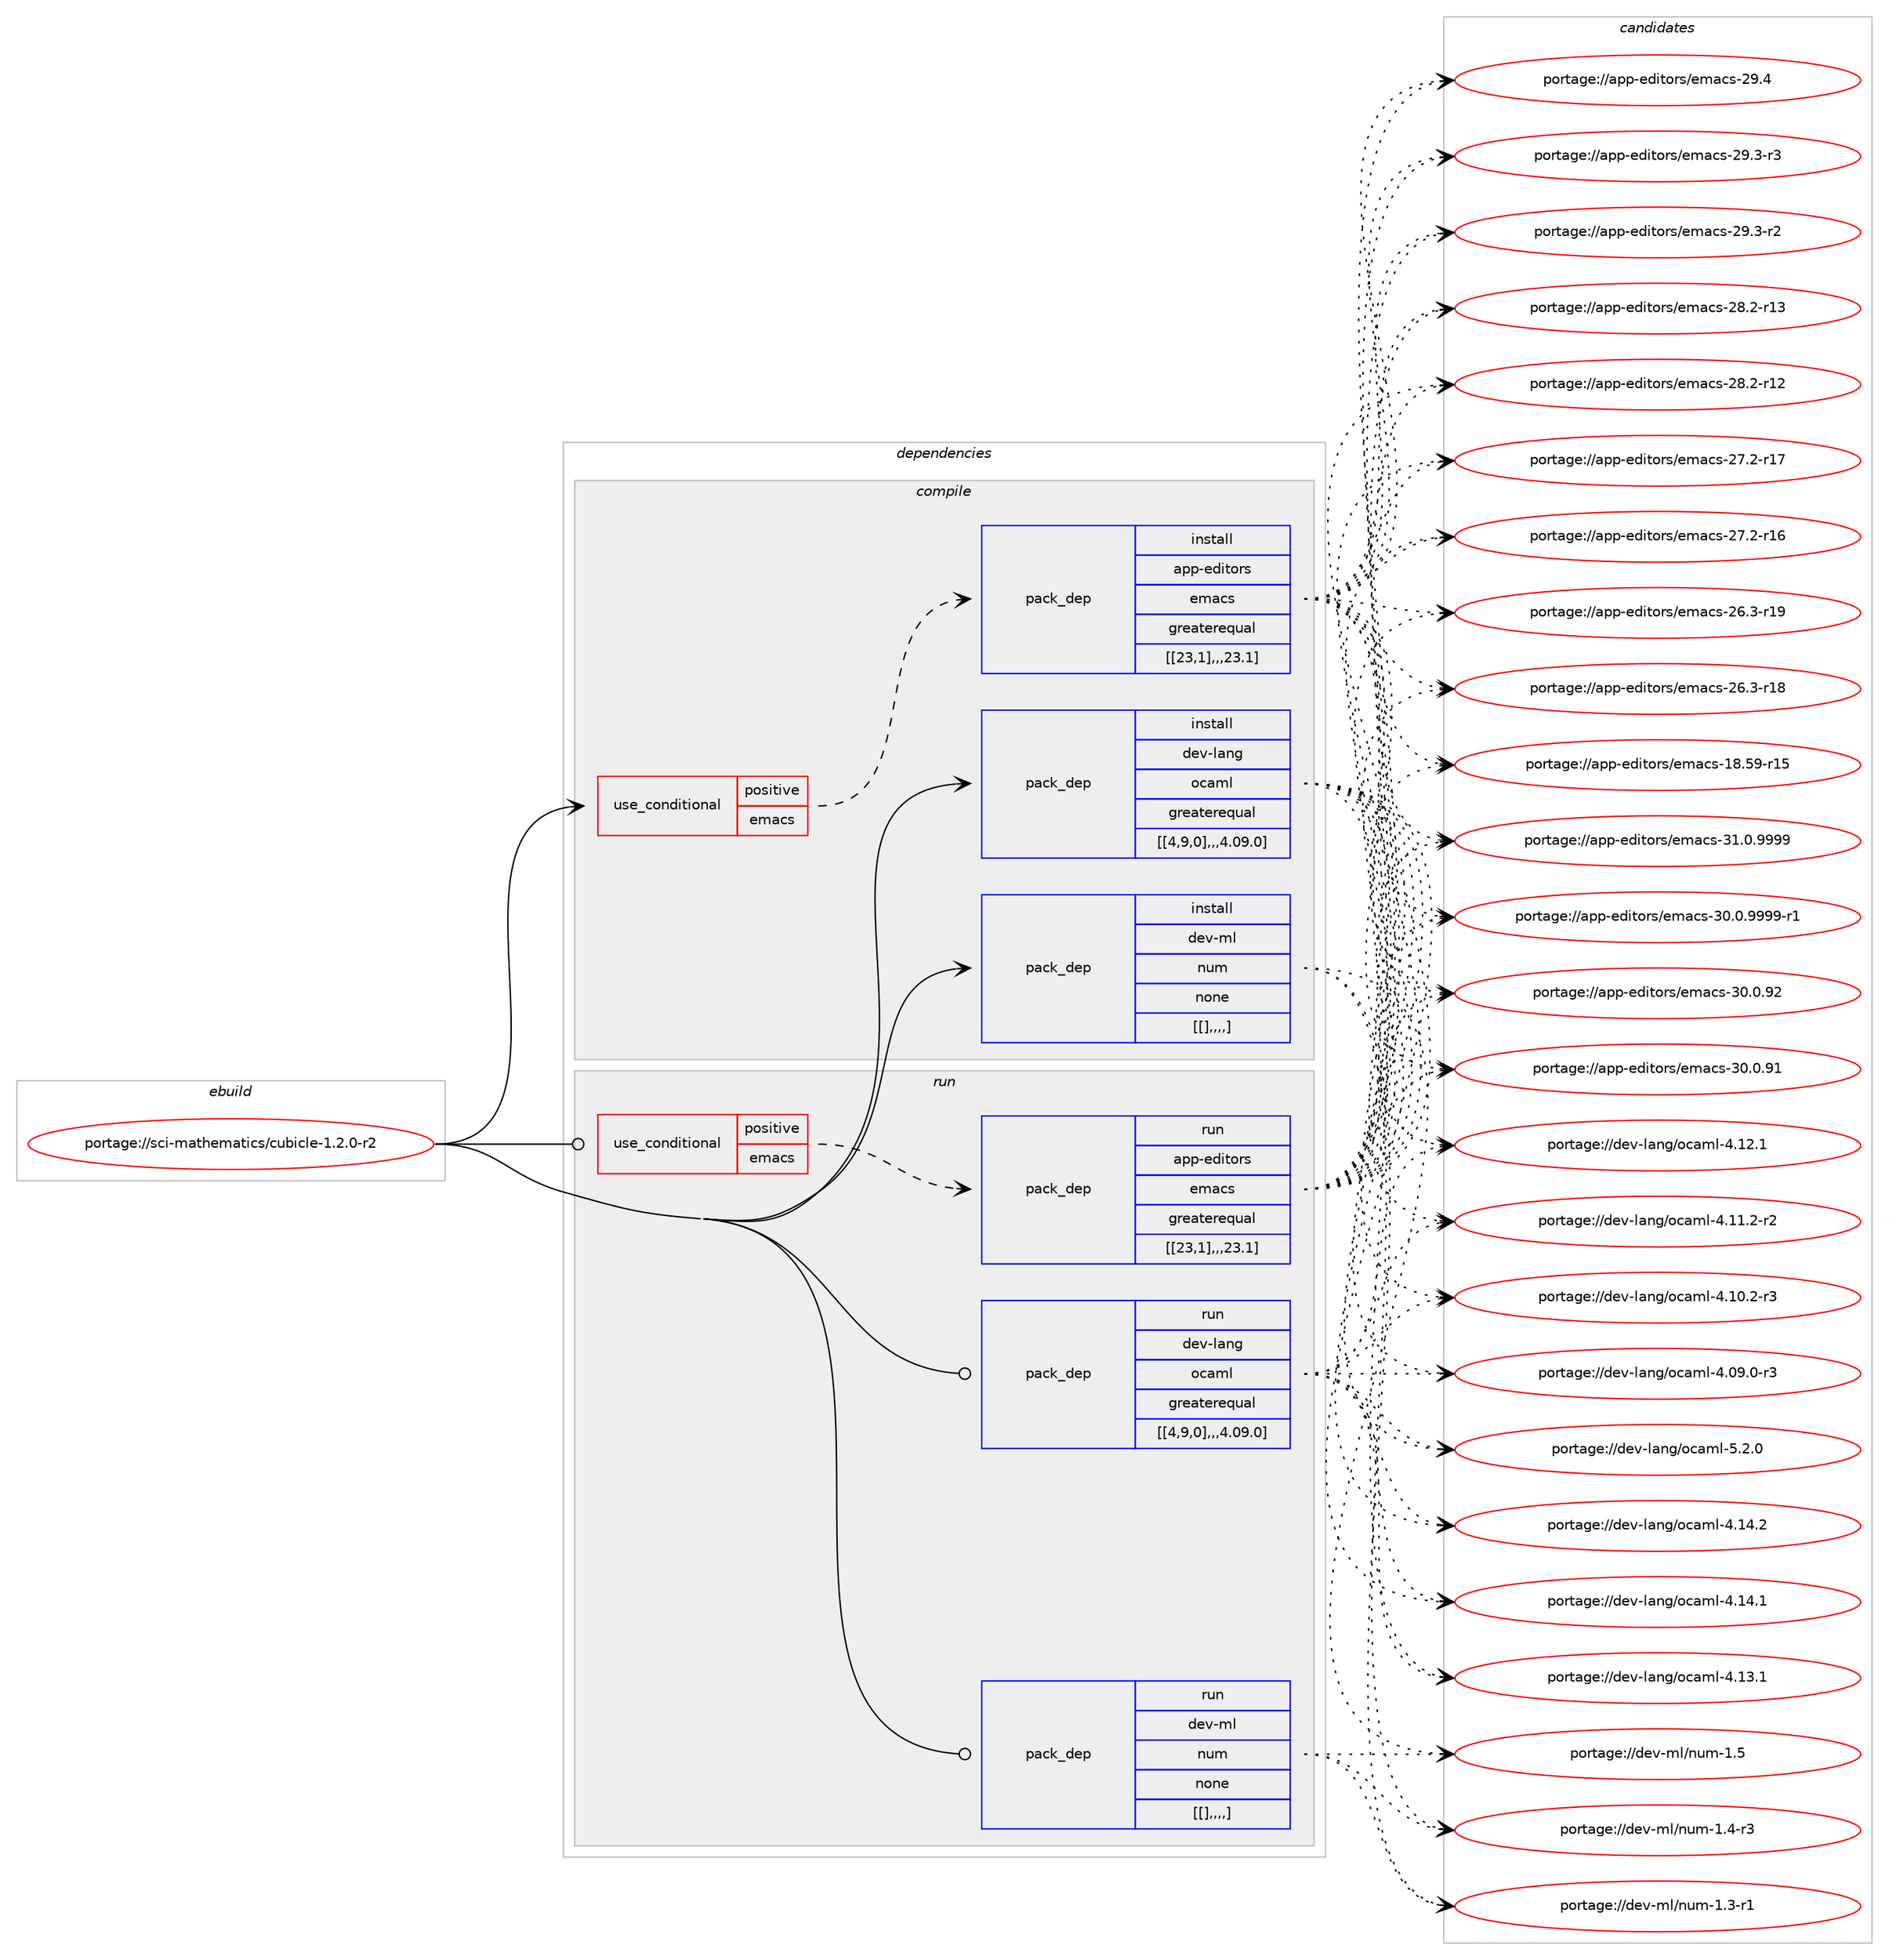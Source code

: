 digraph prolog {

# *************
# Graph options
# *************

newrank=true;
concentrate=true;
compound=true;
graph [rankdir=LR,fontname=Helvetica,fontsize=10,ranksep=1.5];#, ranksep=2.5, nodesep=0.2];
edge  [arrowhead=vee];
node  [fontname=Helvetica,fontsize=10];

# **********
# The ebuild
# **********

subgraph cluster_leftcol {
color=gray;
label=<<i>ebuild</i>>;
id [label="portage://sci-mathematics/cubicle-1.2.0-r2", color=red, width=4, href="../sci-mathematics/cubicle-1.2.0-r2.svg"];
}

# ****************
# The dependencies
# ****************

subgraph cluster_midcol {
color=gray;
label=<<i>dependencies</i>>;
subgraph cluster_compile {
fillcolor="#eeeeee";
style=filled;
label=<<i>compile</i>>;
subgraph cond114168 {
dependency429445 [label=<<TABLE BORDER="0" CELLBORDER="1" CELLSPACING="0" CELLPADDING="4"><TR><TD ROWSPAN="3" CELLPADDING="10">use_conditional</TD></TR><TR><TD>positive</TD></TR><TR><TD>emacs</TD></TR></TABLE>>, shape=none, color=red];
subgraph pack312146 {
dependency429462 [label=<<TABLE BORDER="0" CELLBORDER="1" CELLSPACING="0" CELLPADDING="4" WIDTH="220"><TR><TD ROWSPAN="6" CELLPADDING="30">pack_dep</TD></TR><TR><TD WIDTH="110">install</TD></TR><TR><TD>app-editors</TD></TR><TR><TD>emacs</TD></TR><TR><TD>greaterequal</TD></TR><TR><TD>[[23,1],,,23.1]</TD></TR></TABLE>>, shape=none, color=blue];
}
dependency429445:e -> dependency429462:w [weight=20,style="dashed",arrowhead="vee"];
}
id:e -> dependency429445:w [weight=20,style="solid",arrowhead="vee"];
subgraph pack312151 {
dependency429463 [label=<<TABLE BORDER="0" CELLBORDER="1" CELLSPACING="0" CELLPADDING="4" WIDTH="220"><TR><TD ROWSPAN="6" CELLPADDING="30">pack_dep</TD></TR><TR><TD WIDTH="110">install</TD></TR><TR><TD>dev-lang</TD></TR><TR><TD>ocaml</TD></TR><TR><TD>greaterequal</TD></TR><TR><TD>[[4,9,0],,,4.09.0]</TD></TR></TABLE>>, shape=none, color=blue];
}
id:e -> dependency429463:w [weight=20,style="solid",arrowhead="vee"];
subgraph pack312162 {
dependency429483 [label=<<TABLE BORDER="0" CELLBORDER="1" CELLSPACING="0" CELLPADDING="4" WIDTH="220"><TR><TD ROWSPAN="6" CELLPADDING="30">pack_dep</TD></TR><TR><TD WIDTH="110">install</TD></TR><TR><TD>dev-ml</TD></TR><TR><TD>num</TD></TR><TR><TD>none</TD></TR><TR><TD>[[],,,,]</TD></TR></TABLE>>, shape=none, color=blue];
}
id:e -> dependency429483:w [weight=20,style="solid",arrowhead="vee"];
}
subgraph cluster_compileandrun {
fillcolor="#eeeeee";
style=filled;
label=<<i>compile and run</i>>;
}
subgraph cluster_run {
fillcolor="#eeeeee";
style=filled;
label=<<i>run</i>>;
subgraph cond114191 {
dependency429534 [label=<<TABLE BORDER="0" CELLBORDER="1" CELLSPACING="0" CELLPADDING="4"><TR><TD ROWSPAN="3" CELLPADDING="10">use_conditional</TD></TR><TR><TD>positive</TD></TR><TR><TD>emacs</TD></TR></TABLE>>, shape=none, color=red];
subgraph pack312199 {
dependency429537 [label=<<TABLE BORDER="0" CELLBORDER="1" CELLSPACING="0" CELLPADDING="4" WIDTH="220"><TR><TD ROWSPAN="6" CELLPADDING="30">pack_dep</TD></TR><TR><TD WIDTH="110">run</TD></TR><TR><TD>app-editors</TD></TR><TR><TD>emacs</TD></TR><TR><TD>greaterequal</TD></TR><TR><TD>[[23,1],,,23.1]</TD></TR></TABLE>>, shape=none, color=blue];
}
dependency429534:e -> dependency429537:w [weight=20,style="dashed",arrowhead="vee"];
}
id:e -> dependency429534:w [weight=20,style="solid",arrowhead="odot"];
subgraph pack312246 {
dependency429602 [label=<<TABLE BORDER="0" CELLBORDER="1" CELLSPACING="0" CELLPADDING="4" WIDTH="220"><TR><TD ROWSPAN="6" CELLPADDING="30">pack_dep</TD></TR><TR><TD WIDTH="110">run</TD></TR><TR><TD>dev-lang</TD></TR><TR><TD>ocaml</TD></TR><TR><TD>greaterequal</TD></TR><TR><TD>[[4,9,0],,,4.09.0]</TD></TR></TABLE>>, shape=none, color=blue];
}
id:e -> dependency429602:w [weight=20,style="solid",arrowhead="odot"];
subgraph pack312249 {
dependency429605 [label=<<TABLE BORDER="0" CELLBORDER="1" CELLSPACING="0" CELLPADDING="4" WIDTH="220"><TR><TD ROWSPAN="6" CELLPADDING="30">pack_dep</TD></TR><TR><TD WIDTH="110">run</TD></TR><TR><TD>dev-ml</TD></TR><TR><TD>num</TD></TR><TR><TD>none</TD></TR><TR><TD>[[],,,,]</TD></TR></TABLE>>, shape=none, color=blue];
}
id:e -> dependency429605:w [weight=20,style="solid",arrowhead="odot"];
}
}

# **************
# The candidates
# **************

subgraph cluster_choices {
rank=same;
color=gray;
label=<<i>candidates</i>>;

subgraph choice311155 {
color=black;
nodesep=1;
choice971121124510110010511611111411547101109979911545514946484657575757 [label="portage://app-editors/emacs-31.0.9999", color=red, width=4,href="../app-editors/emacs-31.0.9999.svg"];
choice9711211245101100105116111114115471011099799115455148464846575757574511449 [label="portage://app-editors/emacs-30.0.9999-r1", color=red, width=4,href="../app-editors/emacs-30.0.9999-r1.svg"];
choice97112112451011001051161111141154710110997991154551484648465750 [label="portage://app-editors/emacs-30.0.92", color=red, width=4,href="../app-editors/emacs-30.0.92.svg"];
choice97112112451011001051161111141154710110997991154551484648465749 [label="portage://app-editors/emacs-30.0.91", color=red, width=4,href="../app-editors/emacs-30.0.91.svg"];
choice97112112451011001051161111141154710110997991154550574652 [label="portage://app-editors/emacs-29.4", color=red, width=4,href="../app-editors/emacs-29.4.svg"];
choice971121124510110010511611111411547101109979911545505746514511451 [label="portage://app-editors/emacs-29.3-r3", color=red, width=4,href="../app-editors/emacs-29.3-r3.svg"];
choice971121124510110010511611111411547101109979911545505746514511450 [label="portage://app-editors/emacs-29.3-r2", color=red, width=4,href="../app-editors/emacs-29.3-r2.svg"];
choice97112112451011001051161111141154710110997991154550564650451144951 [label="portage://app-editors/emacs-28.2-r13", color=red, width=4,href="../app-editors/emacs-28.2-r13.svg"];
choice97112112451011001051161111141154710110997991154550564650451144950 [label="portage://app-editors/emacs-28.2-r12", color=red, width=4,href="../app-editors/emacs-28.2-r12.svg"];
choice97112112451011001051161111141154710110997991154550554650451144955 [label="portage://app-editors/emacs-27.2-r17", color=red, width=4,href="../app-editors/emacs-27.2-r17.svg"];
choice97112112451011001051161111141154710110997991154550554650451144954 [label="portage://app-editors/emacs-27.2-r16", color=red, width=4,href="../app-editors/emacs-27.2-r16.svg"];
choice97112112451011001051161111141154710110997991154550544651451144957 [label="portage://app-editors/emacs-26.3-r19", color=red, width=4,href="../app-editors/emacs-26.3-r19.svg"];
choice97112112451011001051161111141154710110997991154550544651451144956 [label="portage://app-editors/emacs-26.3-r18", color=red, width=4,href="../app-editors/emacs-26.3-r18.svg"];
choice9711211245101100105116111114115471011099799115454956465357451144953 [label="portage://app-editors/emacs-18.59-r15", color=red, width=4,href="../app-editors/emacs-18.59-r15.svg"];
dependency429462:e -> choice971121124510110010511611111411547101109979911545514946484657575757:w [style=dotted,weight="100"];
dependency429462:e -> choice9711211245101100105116111114115471011099799115455148464846575757574511449:w [style=dotted,weight="100"];
dependency429462:e -> choice97112112451011001051161111141154710110997991154551484648465750:w [style=dotted,weight="100"];
dependency429462:e -> choice97112112451011001051161111141154710110997991154551484648465749:w [style=dotted,weight="100"];
dependency429462:e -> choice97112112451011001051161111141154710110997991154550574652:w [style=dotted,weight="100"];
dependency429462:e -> choice971121124510110010511611111411547101109979911545505746514511451:w [style=dotted,weight="100"];
dependency429462:e -> choice971121124510110010511611111411547101109979911545505746514511450:w [style=dotted,weight="100"];
dependency429462:e -> choice97112112451011001051161111141154710110997991154550564650451144951:w [style=dotted,weight="100"];
dependency429462:e -> choice97112112451011001051161111141154710110997991154550564650451144950:w [style=dotted,weight="100"];
dependency429462:e -> choice97112112451011001051161111141154710110997991154550554650451144955:w [style=dotted,weight="100"];
dependency429462:e -> choice97112112451011001051161111141154710110997991154550554650451144954:w [style=dotted,weight="100"];
dependency429462:e -> choice97112112451011001051161111141154710110997991154550544651451144957:w [style=dotted,weight="100"];
dependency429462:e -> choice97112112451011001051161111141154710110997991154550544651451144956:w [style=dotted,weight="100"];
dependency429462:e -> choice9711211245101100105116111114115471011099799115454956465357451144953:w [style=dotted,weight="100"];
}
subgraph choice311211 {
color=black;
nodesep=1;
choice1001011184510897110103471119997109108455346504648 [label="portage://dev-lang/ocaml-5.2.0", color=red, width=4,href="../dev-lang/ocaml-5.2.0.svg"];
choice100101118451089711010347111999710910845524649524650 [label="portage://dev-lang/ocaml-4.14.2", color=red, width=4,href="../dev-lang/ocaml-4.14.2.svg"];
choice100101118451089711010347111999710910845524649524649 [label="portage://dev-lang/ocaml-4.14.1", color=red, width=4,href="../dev-lang/ocaml-4.14.1.svg"];
choice100101118451089711010347111999710910845524649514649 [label="portage://dev-lang/ocaml-4.13.1", color=red, width=4,href="../dev-lang/ocaml-4.13.1.svg"];
choice100101118451089711010347111999710910845524649504649 [label="portage://dev-lang/ocaml-4.12.1", color=red, width=4,href="../dev-lang/ocaml-4.12.1.svg"];
choice1001011184510897110103471119997109108455246494946504511450 [label="portage://dev-lang/ocaml-4.11.2-r2", color=red, width=4,href="../dev-lang/ocaml-4.11.2-r2.svg"];
choice1001011184510897110103471119997109108455246494846504511451 [label="portage://dev-lang/ocaml-4.10.2-r3", color=red, width=4,href="../dev-lang/ocaml-4.10.2-r3.svg"];
choice1001011184510897110103471119997109108455246485746484511451 [label="portage://dev-lang/ocaml-4.09.0-r3", color=red, width=4,href="../dev-lang/ocaml-4.09.0-r3.svg"];
dependency429463:e -> choice1001011184510897110103471119997109108455346504648:w [style=dotted,weight="100"];
dependency429463:e -> choice100101118451089711010347111999710910845524649524650:w [style=dotted,weight="100"];
dependency429463:e -> choice100101118451089711010347111999710910845524649524649:w [style=dotted,weight="100"];
dependency429463:e -> choice100101118451089711010347111999710910845524649514649:w [style=dotted,weight="100"];
dependency429463:e -> choice100101118451089711010347111999710910845524649504649:w [style=dotted,weight="100"];
dependency429463:e -> choice1001011184510897110103471119997109108455246494946504511450:w [style=dotted,weight="100"];
dependency429463:e -> choice1001011184510897110103471119997109108455246494846504511451:w [style=dotted,weight="100"];
dependency429463:e -> choice1001011184510897110103471119997109108455246485746484511451:w [style=dotted,weight="100"];
}
subgraph choice311221 {
color=black;
nodesep=1;
choice100101118451091084711011710945494653 [label="portage://dev-ml/num-1.5", color=red, width=4,href="../dev-ml/num-1.5.svg"];
choice1001011184510910847110117109454946524511451 [label="portage://dev-ml/num-1.4-r3", color=red, width=4,href="../dev-ml/num-1.4-r3.svg"];
choice1001011184510910847110117109454946514511449 [label="portage://dev-ml/num-1.3-r1", color=red, width=4,href="../dev-ml/num-1.3-r1.svg"];
dependency429483:e -> choice100101118451091084711011710945494653:w [style=dotted,weight="100"];
dependency429483:e -> choice1001011184510910847110117109454946524511451:w [style=dotted,weight="100"];
dependency429483:e -> choice1001011184510910847110117109454946514511449:w [style=dotted,weight="100"];
}
subgraph choice311224 {
color=black;
nodesep=1;
choice971121124510110010511611111411547101109979911545514946484657575757 [label="portage://app-editors/emacs-31.0.9999", color=red, width=4,href="../app-editors/emacs-31.0.9999.svg"];
choice9711211245101100105116111114115471011099799115455148464846575757574511449 [label="portage://app-editors/emacs-30.0.9999-r1", color=red, width=4,href="../app-editors/emacs-30.0.9999-r1.svg"];
choice97112112451011001051161111141154710110997991154551484648465750 [label="portage://app-editors/emacs-30.0.92", color=red, width=4,href="../app-editors/emacs-30.0.92.svg"];
choice97112112451011001051161111141154710110997991154551484648465749 [label="portage://app-editors/emacs-30.0.91", color=red, width=4,href="../app-editors/emacs-30.0.91.svg"];
choice97112112451011001051161111141154710110997991154550574652 [label="portage://app-editors/emacs-29.4", color=red, width=4,href="../app-editors/emacs-29.4.svg"];
choice971121124510110010511611111411547101109979911545505746514511451 [label="portage://app-editors/emacs-29.3-r3", color=red, width=4,href="../app-editors/emacs-29.3-r3.svg"];
choice971121124510110010511611111411547101109979911545505746514511450 [label="portage://app-editors/emacs-29.3-r2", color=red, width=4,href="../app-editors/emacs-29.3-r2.svg"];
choice97112112451011001051161111141154710110997991154550564650451144951 [label="portage://app-editors/emacs-28.2-r13", color=red, width=4,href="../app-editors/emacs-28.2-r13.svg"];
choice97112112451011001051161111141154710110997991154550564650451144950 [label="portage://app-editors/emacs-28.2-r12", color=red, width=4,href="../app-editors/emacs-28.2-r12.svg"];
choice97112112451011001051161111141154710110997991154550554650451144955 [label="portage://app-editors/emacs-27.2-r17", color=red, width=4,href="../app-editors/emacs-27.2-r17.svg"];
choice97112112451011001051161111141154710110997991154550554650451144954 [label="portage://app-editors/emacs-27.2-r16", color=red, width=4,href="../app-editors/emacs-27.2-r16.svg"];
choice97112112451011001051161111141154710110997991154550544651451144957 [label="portage://app-editors/emacs-26.3-r19", color=red, width=4,href="../app-editors/emacs-26.3-r19.svg"];
choice97112112451011001051161111141154710110997991154550544651451144956 [label="portage://app-editors/emacs-26.3-r18", color=red, width=4,href="../app-editors/emacs-26.3-r18.svg"];
choice9711211245101100105116111114115471011099799115454956465357451144953 [label="portage://app-editors/emacs-18.59-r15", color=red, width=4,href="../app-editors/emacs-18.59-r15.svg"];
dependency429537:e -> choice971121124510110010511611111411547101109979911545514946484657575757:w [style=dotted,weight="100"];
dependency429537:e -> choice9711211245101100105116111114115471011099799115455148464846575757574511449:w [style=dotted,weight="100"];
dependency429537:e -> choice97112112451011001051161111141154710110997991154551484648465750:w [style=dotted,weight="100"];
dependency429537:e -> choice97112112451011001051161111141154710110997991154551484648465749:w [style=dotted,weight="100"];
dependency429537:e -> choice97112112451011001051161111141154710110997991154550574652:w [style=dotted,weight="100"];
dependency429537:e -> choice971121124510110010511611111411547101109979911545505746514511451:w [style=dotted,weight="100"];
dependency429537:e -> choice971121124510110010511611111411547101109979911545505746514511450:w [style=dotted,weight="100"];
dependency429537:e -> choice97112112451011001051161111141154710110997991154550564650451144951:w [style=dotted,weight="100"];
dependency429537:e -> choice97112112451011001051161111141154710110997991154550564650451144950:w [style=dotted,weight="100"];
dependency429537:e -> choice97112112451011001051161111141154710110997991154550554650451144955:w [style=dotted,weight="100"];
dependency429537:e -> choice97112112451011001051161111141154710110997991154550554650451144954:w [style=dotted,weight="100"];
dependency429537:e -> choice97112112451011001051161111141154710110997991154550544651451144957:w [style=dotted,weight="100"];
dependency429537:e -> choice97112112451011001051161111141154710110997991154550544651451144956:w [style=dotted,weight="100"];
dependency429537:e -> choice9711211245101100105116111114115471011099799115454956465357451144953:w [style=dotted,weight="100"];
}
subgraph choice311264 {
color=black;
nodesep=1;
choice1001011184510897110103471119997109108455346504648 [label="portage://dev-lang/ocaml-5.2.0", color=red, width=4,href="../dev-lang/ocaml-5.2.0.svg"];
choice100101118451089711010347111999710910845524649524650 [label="portage://dev-lang/ocaml-4.14.2", color=red, width=4,href="../dev-lang/ocaml-4.14.2.svg"];
choice100101118451089711010347111999710910845524649524649 [label="portage://dev-lang/ocaml-4.14.1", color=red, width=4,href="../dev-lang/ocaml-4.14.1.svg"];
choice100101118451089711010347111999710910845524649514649 [label="portage://dev-lang/ocaml-4.13.1", color=red, width=4,href="../dev-lang/ocaml-4.13.1.svg"];
choice100101118451089711010347111999710910845524649504649 [label="portage://dev-lang/ocaml-4.12.1", color=red, width=4,href="../dev-lang/ocaml-4.12.1.svg"];
choice1001011184510897110103471119997109108455246494946504511450 [label="portage://dev-lang/ocaml-4.11.2-r2", color=red, width=4,href="../dev-lang/ocaml-4.11.2-r2.svg"];
choice1001011184510897110103471119997109108455246494846504511451 [label="portage://dev-lang/ocaml-4.10.2-r3", color=red, width=4,href="../dev-lang/ocaml-4.10.2-r3.svg"];
choice1001011184510897110103471119997109108455246485746484511451 [label="portage://dev-lang/ocaml-4.09.0-r3", color=red, width=4,href="../dev-lang/ocaml-4.09.0-r3.svg"];
dependency429602:e -> choice1001011184510897110103471119997109108455346504648:w [style=dotted,weight="100"];
dependency429602:e -> choice100101118451089711010347111999710910845524649524650:w [style=dotted,weight="100"];
dependency429602:e -> choice100101118451089711010347111999710910845524649524649:w [style=dotted,weight="100"];
dependency429602:e -> choice100101118451089711010347111999710910845524649514649:w [style=dotted,weight="100"];
dependency429602:e -> choice100101118451089711010347111999710910845524649504649:w [style=dotted,weight="100"];
dependency429602:e -> choice1001011184510897110103471119997109108455246494946504511450:w [style=dotted,weight="100"];
dependency429602:e -> choice1001011184510897110103471119997109108455246494846504511451:w [style=dotted,weight="100"];
dependency429602:e -> choice1001011184510897110103471119997109108455246485746484511451:w [style=dotted,weight="100"];
}
subgraph choice311281 {
color=black;
nodesep=1;
choice100101118451091084711011710945494653 [label="portage://dev-ml/num-1.5", color=red, width=4,href="../dev-ml/num-1.5.svg"];
choice1001011184510910847110117109454946524511451 [label="portage://dev-ml/num-1.4-r3", color=red, width=4,href="../dev-ml/num-1.4-r3.svg"];
choice1001011184510910847110117109454946514511449 [label="portage://dev-ml/num-1.3-r1", color=red, width=4,href="../dev-ml/num-1.3-r1.svg"];
dependency429605:e -> choice100101118451091084711011710945494653:w [style=dotted,weight="100"];
dependency429605:e -> choice1001011184510910847110117109454946524511451:w [style=dotted,weight="100"];
dependency429605:e -> choice1001011184510910847110117109454946514511449:w [style=dotted,weight="100"];
}
}

}
